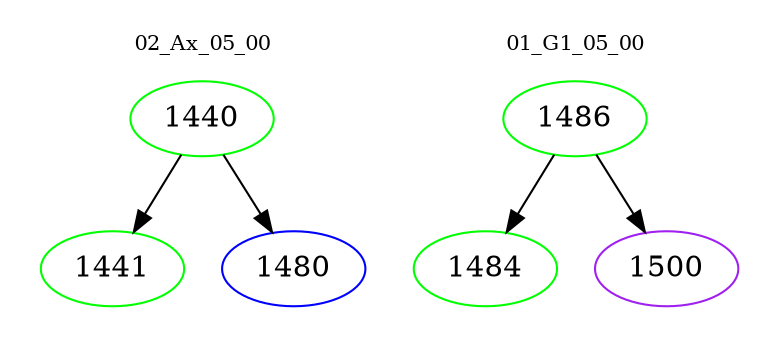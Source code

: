 digraph{
subgraph cluster_0 {
color = white
label = "02_Ax_05_00";
fontsize=10;
T0_1440 [label="1440", color="green"]
T0_1440 -> T0_1441 [color="black"]
T0_1441 [label="1441", color="green"]
T0_1440 -> T0_1480 [color="black"]
T0_1480 [label="1480", color="blue"]
}
subgraph cluster_1 {
color = white
label = "01_G1_05_00";
fontsize=10;
T1_1486 [label="1486", color="green"]
T1_1486 -> T1_1484 [color="black"]
T1_1484 [label="1484", color="green"]
T1_1486 -> T1_1500 [color="black"]
T1_1500 [label="1500", color="purple"]
}
}
